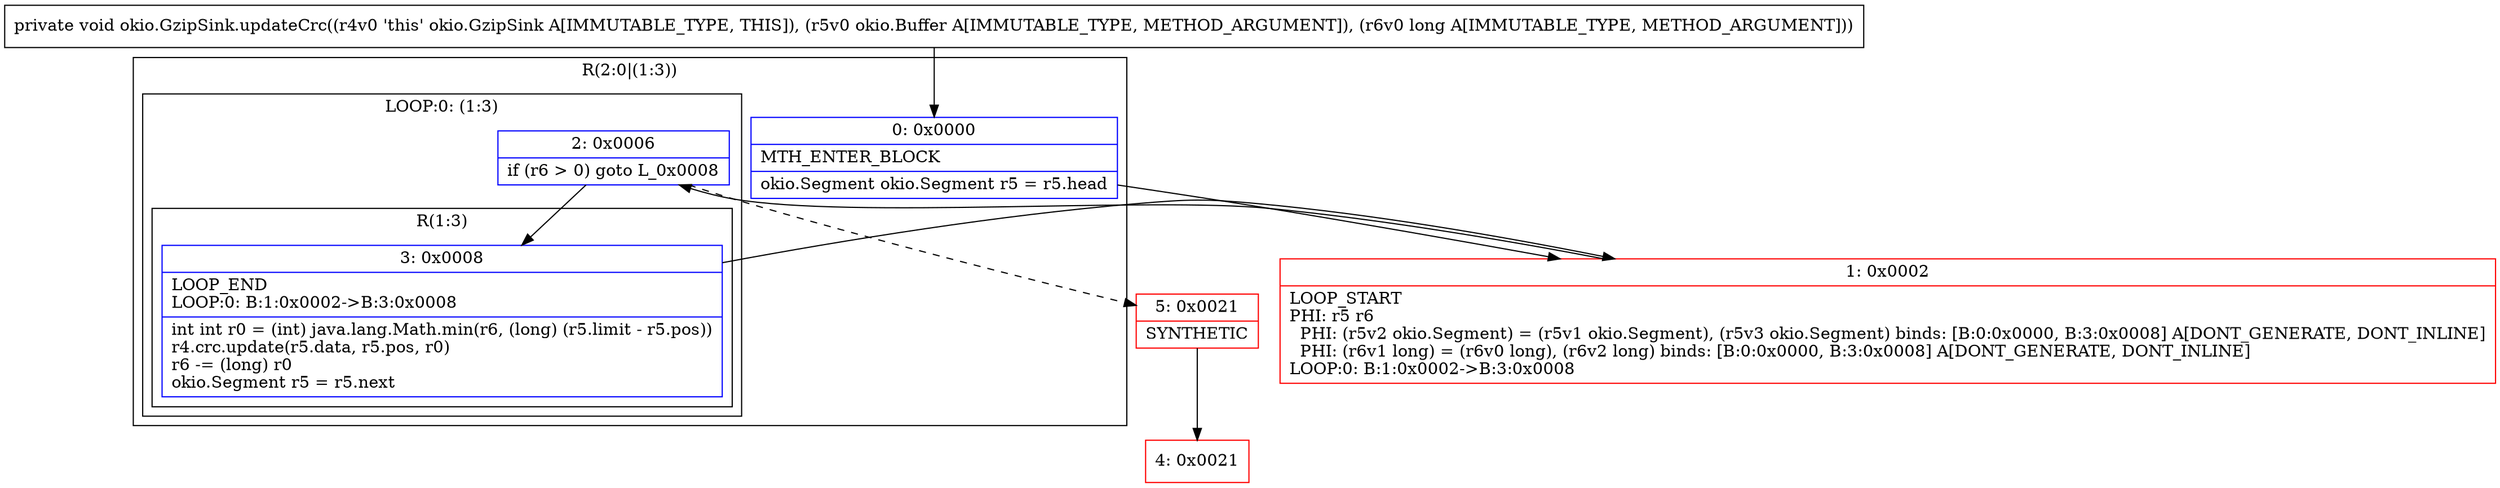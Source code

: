 digraph "CFG forokio.GzipSink.updateCrc(Lokio\/Buffer;J)V" {
subgraph cluster_Region_1896982089 {
label = "R(2:0|(1:3))";
node [shape=record,color=blue];
Node_0 [shape=record,label="{0\:\ 0x0000|MTH_ENTER_BLOCK\l|okio.Segment okio.Segment r5 = r5.head\l}"];
subgraph cluster_LoopRegion_86727223 {
label = "LOOP:0: (1:3)";
node [shape=record,color=blue];
Node_2 [shape=record,label="{2\:\ 0x0006|if (r6 \> 0) goto L_0x0008\l}"];
subgraph cluster_Region_452146316 {
label = "R(1:3)";
node [shape=record,color=blue];
Node_3 [shape=record,label="{3\:\ 0x0008|LOOP_END\lLOOP:0: B:1:0x0002\-\>B:3:0x0008\l|int int r0 = (int) java.lang.Math.min(r6, (long) (r5.limit \- r5.pos))\lr4.crc.update(r5.data, r5.pos, r0)\lr6 \-= (long) r0\lokio.Segment r5 = r5.next\l}"];
}
}
}
Node_1 [shape=record,color=red,label="{1\:\ 0x0002|LOOP_START\lPHI: r5 r6 \l  PHI: (r5v2 okio.Segment) = (r5v1 okio.Segment), (r5v3 okio.Segment) binds: [B:0:0x0000, B:3:0x0008] A[DONT_GENERATE, DONT_INLINE]\l  PHI: (r6v1 long) = (r6v0 long), (r6v2 long) binds: [B:0:0x0000, B:3:0x0008] A[DONT_GENERATE, DONT_INLINE]\lLOOP:0: B:1:0x0002\-\>B:3:0x0008\l}"];
Node_4 [shape=record,color=red,label="{4\:\ 0x0021}"];
Node_5 [shape=record,color=red,label="{5\:\ 0x0021|SYNTHETIC\l}"];
MethodNode[shape=record,label="{private void okio.GzipSink.updateCrc((r4v0 'this' okio.GzipSink A[IMMUTABLE_TYPE, THIS]), (r5v0 okio.Buffer A[IMMUTABLE_TYPE, METHOD_ARGUMENT]), (r6v0 long A[IMMUTABLE_TYPE, METHOD_ARGUMENT])) }"];
MethodNode -> Node_0;
Node_0 -> Node_1;
Node_2 -> Node_3;
Node_2 -> Node_5[style=dashed];
Node_3 -> Node_1;
Node_1 -> Node_2;
Node_5 -> Node_4;
}

